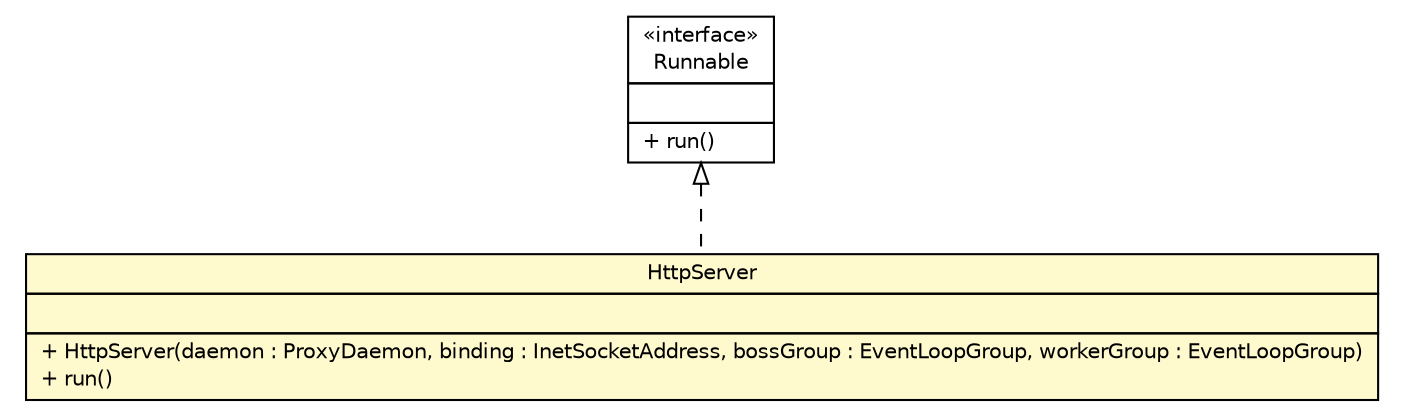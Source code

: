 #!/usr/local/bin/dot
#
# Class diagram 
# Generated by UMLGraph version R5_6 (http://www.umlgraph.org/)
#

digraph G {
	edge [fontname="Helvetica",fontsize=10,labelfontname="Helvetica",labelfontsize=10];
	node [fontname="Helvetica",fontsize=10,shape=plaintext];
	nodesep=0.25;
	ranksep=0.5;
	// com.xley.lfosc.http.HttpServer
	c212 [label=<<table title="com.xley.lfosc.http.HttpServer" border="0" cellborder="1" cellspacing="0" cellpadding="2" port="p" bgcolor="lemonChiffon" href="./HttpServer.html">
		<tr><td><table border="0" cellspacing="0" cellpadding="1">
<tr><td align="center" balign="center"> HttpServer </td></tr>
		</table></td></tr>
		<tr><td><table border="0" cellspacing="0" cellpadding="1">
<tr><td align="left" balign="left">  </td></tr>
		</table></td></tr>
		<tr><td><table border="0" cellspacing="0" cellpadding="1">
<tr><td align="left" balign="left"> + HttpServer(daemon : ProxyDaemon, binding : InetSocketAddress, bossGroup : EventLoopGroup, workerGroup : EventLoopGroup) </td></tr>
<tr><td align="left" balign="left"> + run() </td></tr>
		</table></td></tr>
		</table>>, URL="./HttpServer.html", fontname="Helvetica", fontcolor="black", fontsize=10.0];
	//com.xley.lfosc.http.HttpServer implements java.lang.Runnable
	c214:p -> c212:p [dir=back,arrowtail=empty,style=dashed];
	// java.lang.Runnable
	c214 [label=<<table title="java.lang.Runnable" border="0" cellborder="1" cellspacing="0" cellpadding="2" port="p" href="http://java.sun.com/j2se/1.4.2/docs/api/java/lang/Runnable.html">
		<tr><td><table border="0" cellspacing="0" cellpadding="1">
<tr><td align="center" balign="center"> &#171;interface&#187; </td></tr>
<tr><td align="center" balign="center"> Runnable </td></tr>
		</table></td></tr>
		<tr><td><table border="0" cellspacing="0" cellpadding="1">
<tr><td align="left" balign="left">  </td></tr>
		</table></td></tr>
		<tr><td><table border="0" cellspacing="0" cellpadding="1">
<tr><td align="left" balign="left"> + run() </td></tr>
		</table></td></tr>
		</table>>, URL="http://java.sun.com/j2se/1.4.2/docs/api/java/lang/Runnable.html", fontname="Helvetica", fontcolor="black", fontsize=10.0];
}

